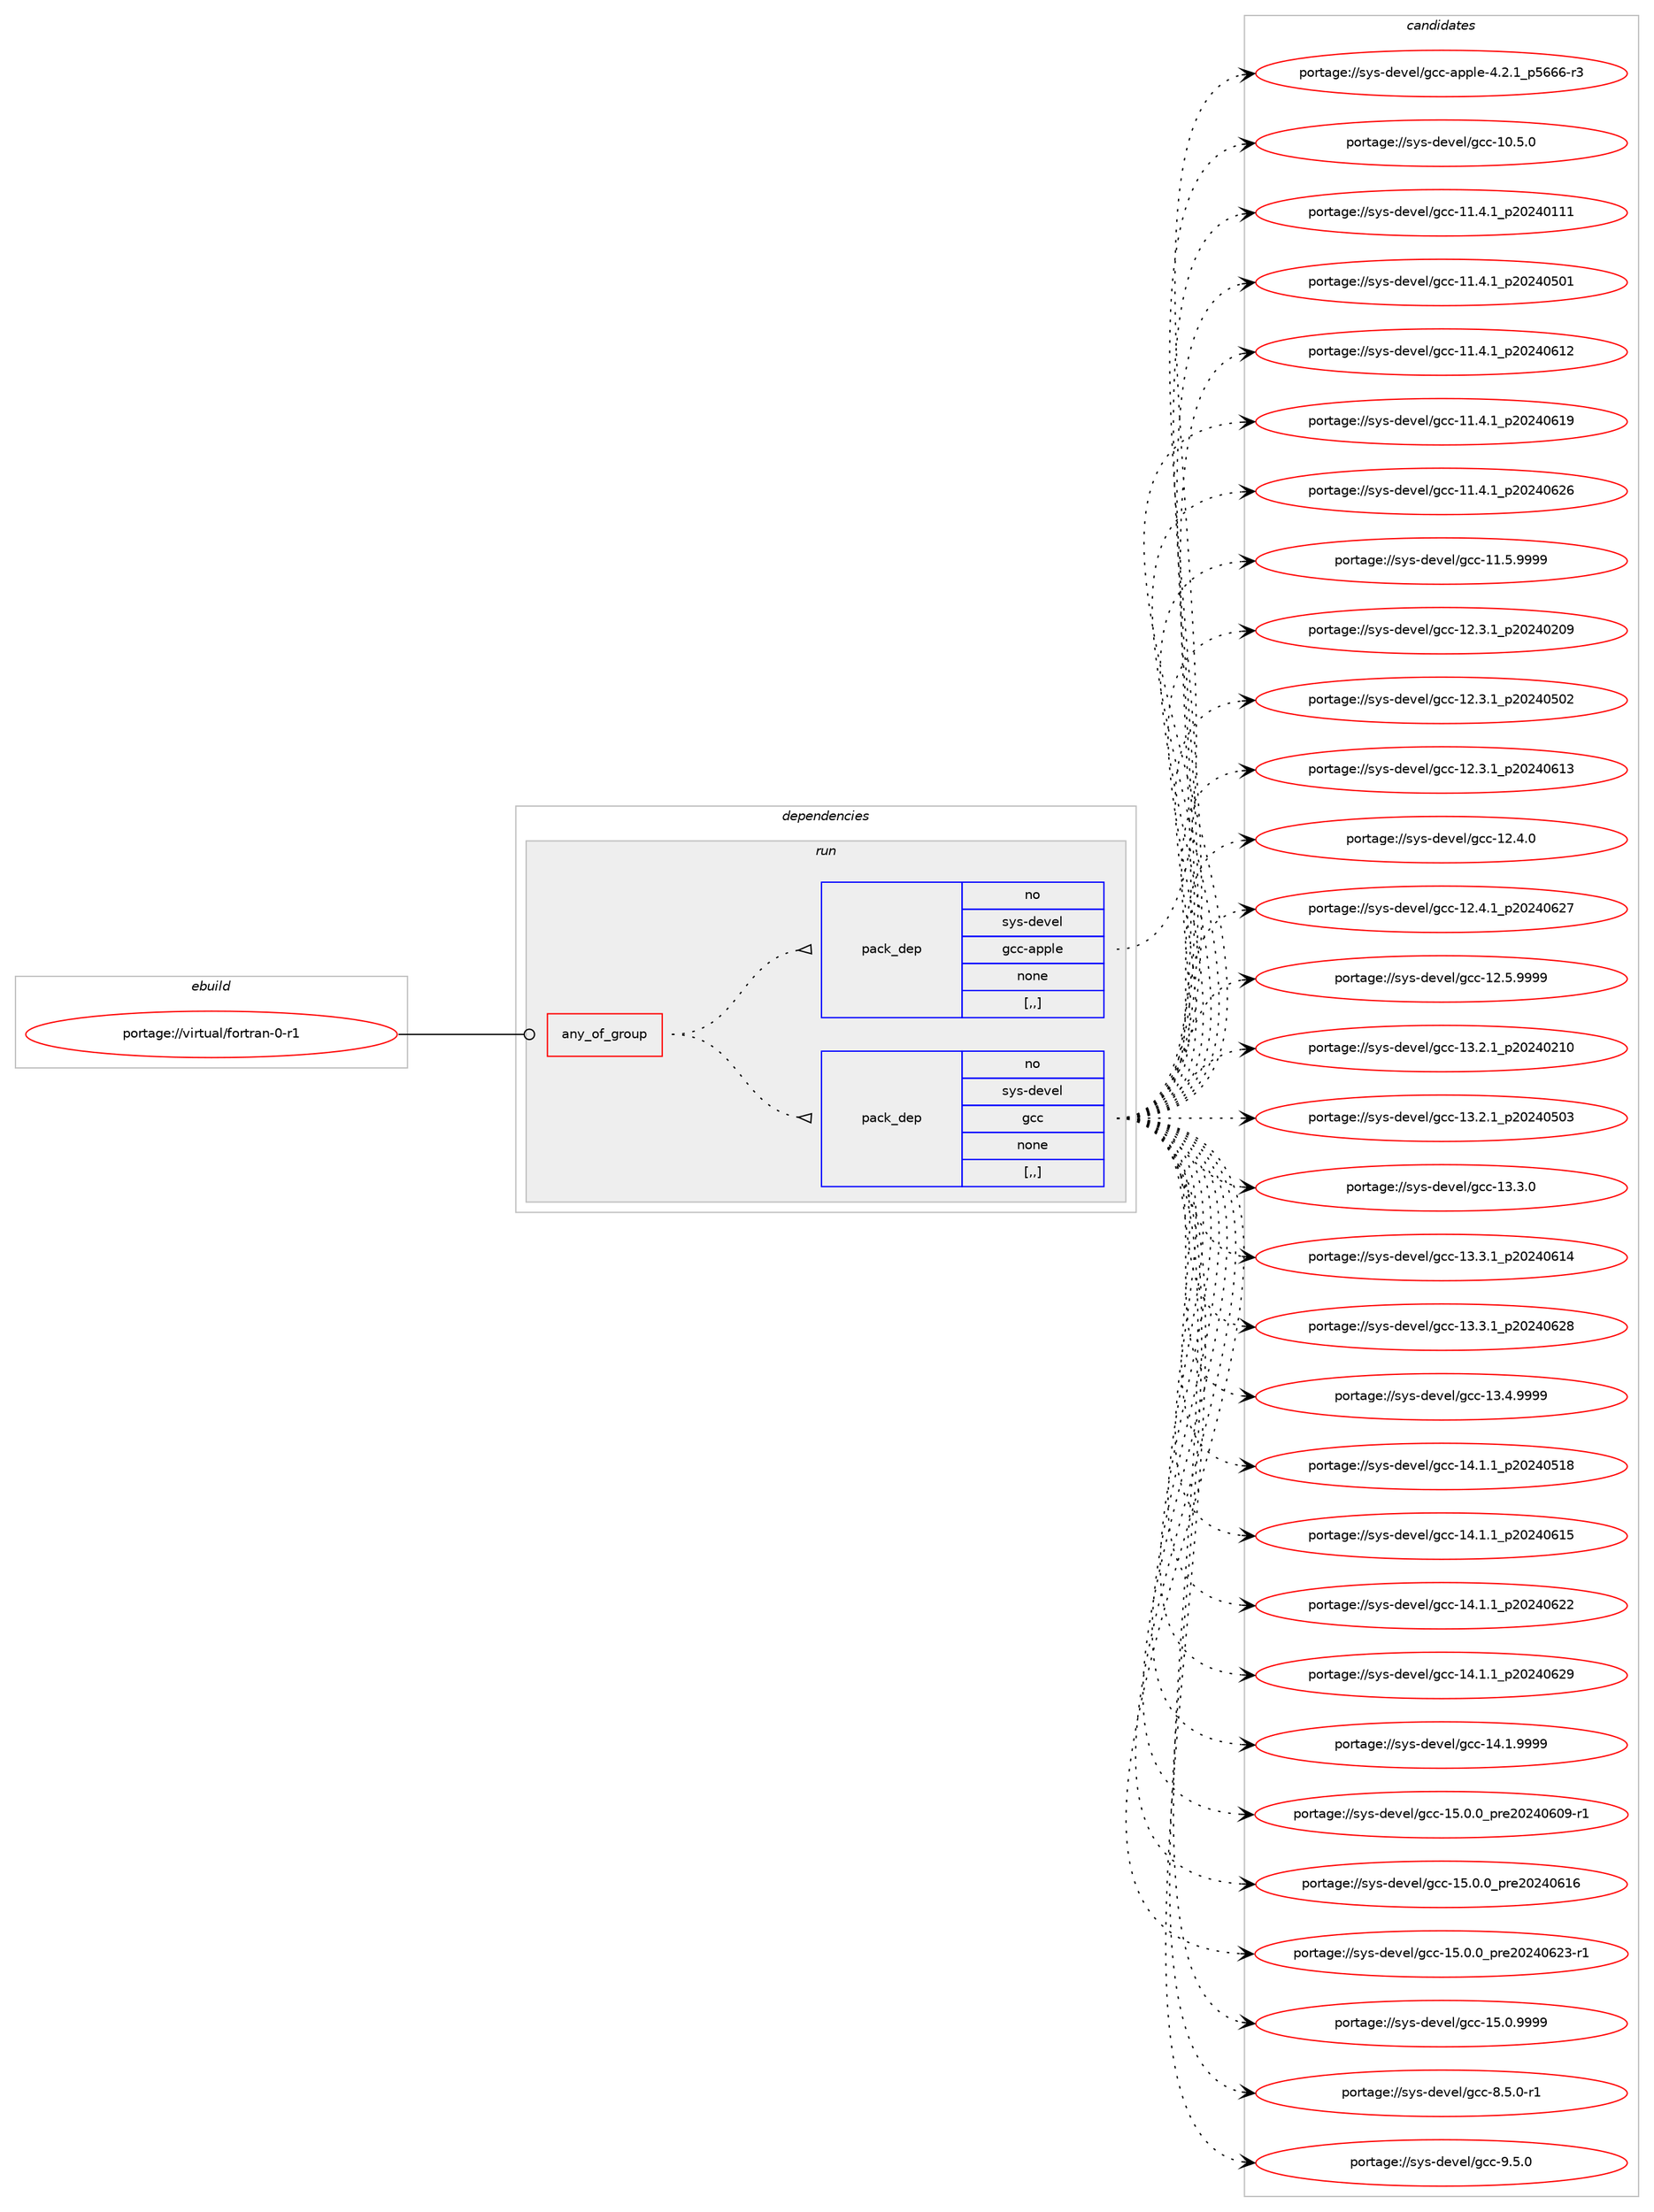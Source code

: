 digraph prolog {

# *************
# Graph options
# *************

newrank=true;
concentrate=true;
compound=true;
graph [rankdir=LR,fontname=Helvetica,fontsize=10,ranksep=1.5];#, ranksep=2.5, nodesep=0.2];
edge  [arrowhead=vee];
node  [fontname=Helvetica,fontsize=10];

# **********
# The ebuild
# **********

subgraph cluster_leftcol {
color=gray;
rank=same;
label=<<i>ebuild</i>>;
id [label="portage://virtual/fortran-0-r1", color=red, width=4, href="../virtual/fortran-0-r1.svg"];
}

# ****************
# The dependencies
# ****************

subgraph cluster_midcol {
color=gray;
label=<<i>dependencies</i>>;
subgraph cluster_compile {
fillcolor="#eeeeee";
style=filled;
label=<<i>compile</i>>;
}
subgraph cluster_compileandrun {
fillcolor="#eeeeee";
style=filled;
label=<<i>compile and run</i>>;
}
subgraph cluster_run {
fillcolor="#eeeeee";
style=filled;
label=<<i>run</i>>;
subgraph any2770 {
dependency434116 [label=<<TABLE BORDER="0" CELLBORDER="1" CELLSPACING="0" CELLPADDING="4"><TR><TD CELLPADDING="10">any_of_group</TD></TR></TABLE>>, shape=none, color=red];subgraph pack315329 {
dependency434117 [label=<<TABLE BORDER="0" CELLBORDER="1" CELLSPACING="0" CELLPADDING="4" WIDTH="220"><TR><TD ROWSPAN="6" CELLPADDING="30">pack_dep</TD></TR><TR><TD WIDTH="110">no</TD></TR><TR><TD>sys-devel</TD></TR><TR><TD>gcc</TD></TR><TR><TD>none</TD></TR><TR><TD>[,,]</TD></TR></TABLE>>, shape=none, color=blue];
}
dependency434116:e -> dependency434117:w [weight=20,style="dotted",arrowhead="oinv"];
subgraph pack315330 {
dependency434118 [label=<<TABLE BORDER="0" CELLBORDER="1" CELLSPACING="0" CELLPADDING="4" WIDTH="220"><TR><TD ROWSPAN="6" CELLPADDING="30">pack_dep</TD></TR><TR><TD WIDTH="110">no</TD></TR><TR><TD>sys-devel</TD></TR><TR><TD>gcc-apple</TD></TR><TR><TD>none</TD></TR><TR><TD>[,,]</TD></TR></TABLE>>, shape=none, color=blue];
}
dependency434116:e -> dependency434118:w [weight=20,style="dotted",arrowhead="oinv"];
}
id:e -> dependency434116:w [weight=20,style="solid",arrowhead="odot"];
}
}

# **************
# The candidates
# **************

subgraph cluster_choices {
rank=same;
color=gray;
label=<<i>candidates</i>>;

subgraph choice315329 {
color=black;
nodesep=1;
choice1151211154510010111810110847103999945494846534648 [label="portage://sys-devel/gcc-10.5.0", color=red, width=4,href="../sys-devel/gcc-10.5.0.svg"];
choice1151211154510010111810110847103999945494946524649951125048505248494949 [label="portage://sys-devel/gcc-11.4.1_p20240111", color=red, width=4,href="../sys-devel/gcc-11.4.1_p20240111.svg"];
choice1151211154510010111810110847103999945494946524649951125048505248534849 [label="portage://sys-devel/gcc-11.4.1_p20240501", color=red, width=4,href="../sys-devel/gcc-11.4.1_p20240501.svg"];
choice1151211154510010111810110847103999945494946524649951125048505248544950 [label="portage://sys-devel/gcc-11.4.1_p20240612", color=red, width=4,href="../sys-devel/gcc-11.4.1_p20240612.svg"];
choice1151211154510010111810110847103999945494946524649951125048505248544957 [label="portage://sys-devel/gcc-11.4.1_p20240619", color=red, width=4,href="../sys-devel/gcc-11.4.1_p20240619.svg"];
choice1151211154510010111810110847103999945494946524649951125048505248545054 [label="portage://sys-devel/gcc-11.4.1_p20240626", color=red, width=4,href="../sys-devel/gcc-11.4.1_p20240626.svg"];
choice1151211154510010111810110847103999945494946534657575757 [label="portage://sys-devel/gcc-11.5.9999", color=red, width=4,href="../sys-devel/gcc-11.5.9999.svg"];
choice1151211154510010111810110847103999945495046514649951125048505248504857 [label="portage://sys-devel/gcc-12.3.1_p20240209", color=red, width=4,href="../sys-devel/gcc-12.3.1_p20240209.svg"];
choice1151211154510010111810110847103999945495046514649951125048505248534850 [label="portage://sys-devel/gcc-12.3.1_p20240502", color=red, width=4,href="../sys-devel/gcc-12.3.1_p20240502.svg"];
choice1151211154510010111810110847103999945495046514649951125048505248544951 [label="portage://sys-devel/gcc-12.3.1_p20240613", color=red, width=4,href="../sys-devel/gcc-12.3.1_p20240613.svg"];
choice1151211154510010111810110847103999945495046524648 [label="portage://sys-devel/gcc-12.4.0", color=red, width=4,href="../sys-devel/gcc-12.4.0.svg"];
choice1151211154510010111810110847103999945495046524649951125048505248545055 [label="portage://sys-devel/gcc-12.4.1_p20240627", color=red, width=4,href="../sys-devel/gcc-12.4.1_p20240627.svg"];
choice1151211154510010111810110847103999945495046534657575757 [label="portage://sys-devel/gcc-12.5.9999", color=red, width=4,href="../sys-devel/gcc-12.5.9999.svg"];
choice1151211154510010111810110847103999945495146504649951125048505248504948 [label="portage://sys-devel/gcc-13.2.1_p20240210", color=red, width=4,href="../sys-devel/gcc-13.2.1_p20240210.svg"];
choice1151211154510010111810110847103999945495146504649951125048505248534851 [label="portage://sys-devel/gcc-13.2.1_p20240503", color=red, width=4,href="../sys-devel/gcc-13.2.1_p20240503.svg"];
choice1151211154510010111810110847103999945495146514648 [label="portage://sys-devel/gcc-13.3.0", color=red, width=4,href="../sys-devel/gcc-13.3.0.svg"];
choice1151211154510010111810110847103999945495146514649951125048505248544952 [label="portage://sys-devel/gcc-13.3.1_p20240614", color=red, width=4,href="../sys-devel/gcc-13.3.1_p20240614.svg"];
choice1151211154510010111810110847103999945495146514649951125048505248545056 [label="portage://sys-devel/gcc-13.3.1_p20240628", color=red, width=4,href="../sys-devel/gcc-13.3.1_p20240628.svg"];
choice1151211154510010111810110847103999945495146524657575757 [label="portage://sys-devel/gcc-13.4.9999", color=red, width=4,href="../sys-devel/gcc-13.4.9999.svg"];
choice1151211154510010111810110847103999945495246494649951125048505248534956 [label="portage://sys-devel/gcc-14.1.1_p20240518", color=red, width=4,href="../sys-devel/gcc-14.1.1_p20240518.svg"];
choice1151211154510010111810110847103999945495246494649951125048505248544953 [label="portage://sys-devel/gcc-14.1.1_p20240615", color=red, width=4,href="../sys-devel/gcc-14.1.1_p20240615.svg"];
choice1151211154510010111810110847103999945495246494649951125048505248545050 [label="portage://sys-devel/gcc-14.1.1_p20240622", color=red, width=4,href="../sys-devel/gcc-14.1.1_p20240622.svg"];
choice1151211154510010111810110847103999945495246494649951125048505248545057 [label="portage://sys-devel/gcc-14.1.1_p20240629", color=red, width=4,href="../sys-devel/gcc-14.1.1_p20240629.svg"];
choice1151211154510010111810110847103999945495246494657575757 [label="portage://sys-devel/gcc-14.1.9999", color=red, width=4,href="../sys-devel/gcc-14.1.9999.svg"];
choice11512111545100101118101108471039999454953464846489511211410150485052485448574511449 [label="portage://sys-devel/gcc-15.0.0_pre20240609-r1", color=red, width=4,href="../sys-devel/gcc-15.0.0_pre20240609-r1.svg"];
choice1151211154510010111810110847103999945495346484648951121141015048505248544954 [label="portage://sys-devel/gcc-15.0.0_pre20240616", color=red, width=4,href="../sys-devel/gcc-15.0.0_pre20240616.svg"];
choice11512111545100101118101108471039999454953464846489511211410150485052485450514511449 [label="portage://sys-devel/gcc-15.0.0_pre20240623-r1", color=red, width=4,href="../sys-devel/gcc-15.0.0_pre20240623-r1.svg"];
choice1151211154510010111810110847103999945495346484657575757 [label="portage://sys-devel/gcc-15.0.9999", color=red, width=4,href="../sys-devel/gcc-15.0.9999.svg"];
choice115121115451001011181011084710399994556465346484511449 [label="portage://sys-devel/gcc-8.5.0-r1", color=red, width=4,href="../sys-devel/gcc-8.5.0-r1.svg"];
choice11512111545100101118101108471039999455746534648 [label="portage://sys-devel/gcc-9.5.0", color=red, width=4,href="../sys-devel/gcc-9.5.0.svg"];
dependency434117:e -> choice1151211154510010111810110847103999945494846534648:w [style=dotted,weight="100"];
dependency434117:e -> choice1151211154510010111810110847103999945494946524649951125048505248494949:w [style=dotted,weight="100"];
dependency434117:e -> choice1151211154510010111810110847103999945494946524649951125048505248534849:w [style=dotted,weight="100"];
dependency434117:e -> choice1151211154510010111810110847103999945494946524649951125048505248544950:w [style=dotted,weight="100"];
dependency434117:e -> choice1151211154510010111810110847103999945494946524649951125048505248544957:w [style=dotted,weight="100"];
dependency434117:e -> choice1151211154510010111810110847103999945494946524649951125048505248545054:w [style=dotted,weight="100"];
dependency434117:e -> choice1151211154510010111810110847103999945494946534657575757:w [style=dotted,weight="100"];
dependency434117:e -> choice1151211154510010111810110847103999945495046514649951125048505248504857:w [style=dotted,weight="100"];
dependency434117:e -> choice1151211154510010111810110847103999945495046514649951125048505248534850:w [style=dotted,weight="100"];
dependency434117:e -> choice1151211154510010111810110847103999945495046514649951125048505248544951:w [style=dotted,weight="100"];
dependency434117:e -> choice1151211154510010111810110847103999945495046524648:w [style=dotted,weight="100"];
dependency434117:e -> choice1151211154510010111810110847103999945495046524649951125048505248545055:w [style=dotted,weight="100"];
dependency434117:e -> choice1151211154510010111810110847103999945495046534657575757:w [style=dotted,weight="100"];
dependency434117:e -> choice1151211154510010111810110847103999945495146504649951125048505248504948:w [style=dotted,weight="100"];
dependency434117:e -> choice1151211154510010111810110847103999945495146504649951125048505248534851:w [style=dotted,weight="100"];
dependency434117:e -> choice1151211154510010111810110847103999945495146514648:w [style=dotted,weight="100"];
dependency434117:e -> choice1151211154510010111810110847103999945495146514649951125048505248544952:w [style=dotted,weight="100"];
dependency434117:e -> choice1151211154510010111810110847103999945495146514649951125048505248545056:w [style=dotted,weight="100"];
dependency434117:e -> choice1151211154510010111810110847103999945495146524657575757:w [style=dotted,weight="100"];
dependency434117:e -> choice1151211154510010111810110847103999945495246494649951125048505248534956:w [style=dotted,weight="100"];
dependency434117:e -> choice1151211154510010111810110847103999945495246494649951125048505248544953:w [style=dotted,weight="100"];
dependency434117:e -> choice1151211154510010111810110847103999945495246494649951125048505248545050:w [style=dotted,weight="100"];
dependency434117:e -> choice1151211154510010111810110847103999945495246494649951125048505248545057:w [style=dotted,weight="100"];
dependency434117:e -> choice1151211154510010111810110847103999945495246494657575757:w [style=dotted,weight="100"];
dependency434117:e -> choice11512111545100101118101108471039999454953464846489511211410150485052485448574511449:w [style=dotted,weight="100"];
dependency434117:e -> choice1151211154510010111810110847103999945495346484648951121141015048505248544954:w [style=dotted,weight="100"];
dependency434117:e -> choice11512111545100101118101108471039999454953464846489511211410150485052485450514511449:w [style=dotted,weight="100"];
dependency434117:e -> choice1151211154510010111810110847103999945495346484657575757:w [style=dotted,weight="100"];
dependency434117:e -> choice115121115451001011181011084710399994556465346484511449:w [style=dotted,weight="100"];
dependency434117:e -> choice11512111545100101118101108471039999455746534648:w [style=dotted,weight="100"];
}
subgraph choice315330 {
color=black;
nodesep=1;
choice11512111545100101118101108471039999459711211210810145524650464995112535454544511451 [label="portage://sys-devel/gcc-apple-4.2.1_p5666-r3", color=red, width=4,href="../sys-devel/gcc-apple-4.2.1_p5666-r3.svg"];
dependency434118:e -> choice11512111545100101118101108471039999459711211210810145524650464995112535454544511451:w [style=dotted,weight="100"];
}
}

}
